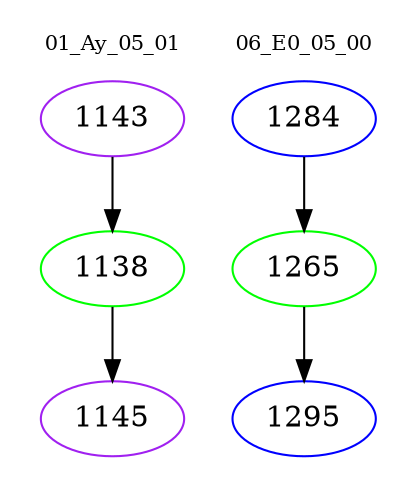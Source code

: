 digraph{
subgraph cluster_0 {
color = white
label = "01_Ay_05_01";
fontsize=10;
T0_1143 [label="1143", color="purple"]
T0_1143 -> T0_1138 [color="black"]
T0_1138 [label="1138", color="green"]
T0_1138 -> T0_1145 [color="black"]
T0_1145 [label="1145", color="purple"]
}
subgraph cluster_1 {
color = white
label = "06_E0_05_00";
fontsize=10;
T1_1284 [label="1284", color="blue"]
T1_1284 -> T1_1265 [color="black"]
T1_1265 [label="1265", color="green"]
T1_1265 -> T1_1295 [color="black"]
T1_1295 [label="1295", color="blue"]
}
}
